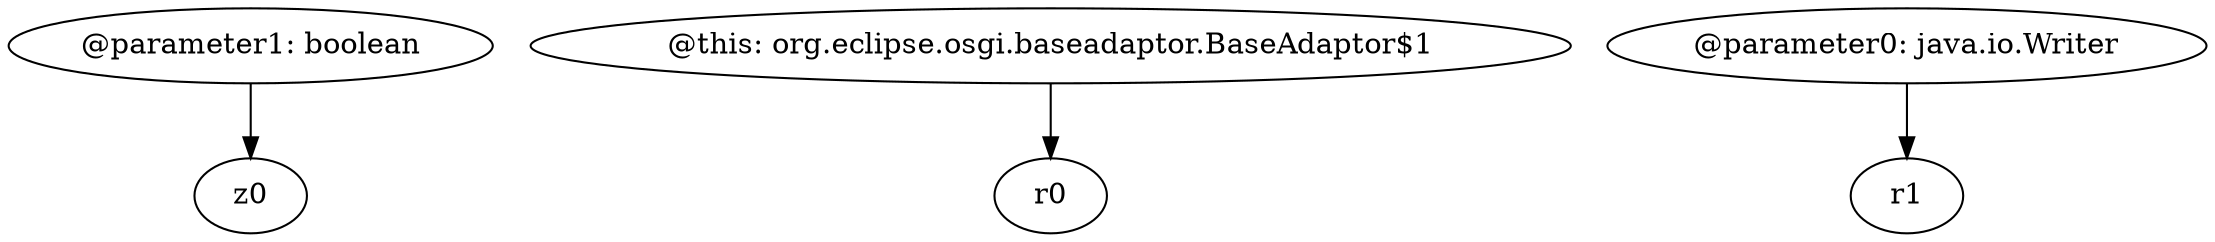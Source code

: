 digraph g {
0[label="@parameter1: boolean"]
1[label="z0"]
0->1[label=""]
2[label="@this: org.eclipse.osgi.baseadaptor.BaseAdaptor$1"]
3[label="r0"]
2->3[label=""]
4[label="@parameter0: java.io.Writer"]
5[label="r1"]
4->5[label=""]
}